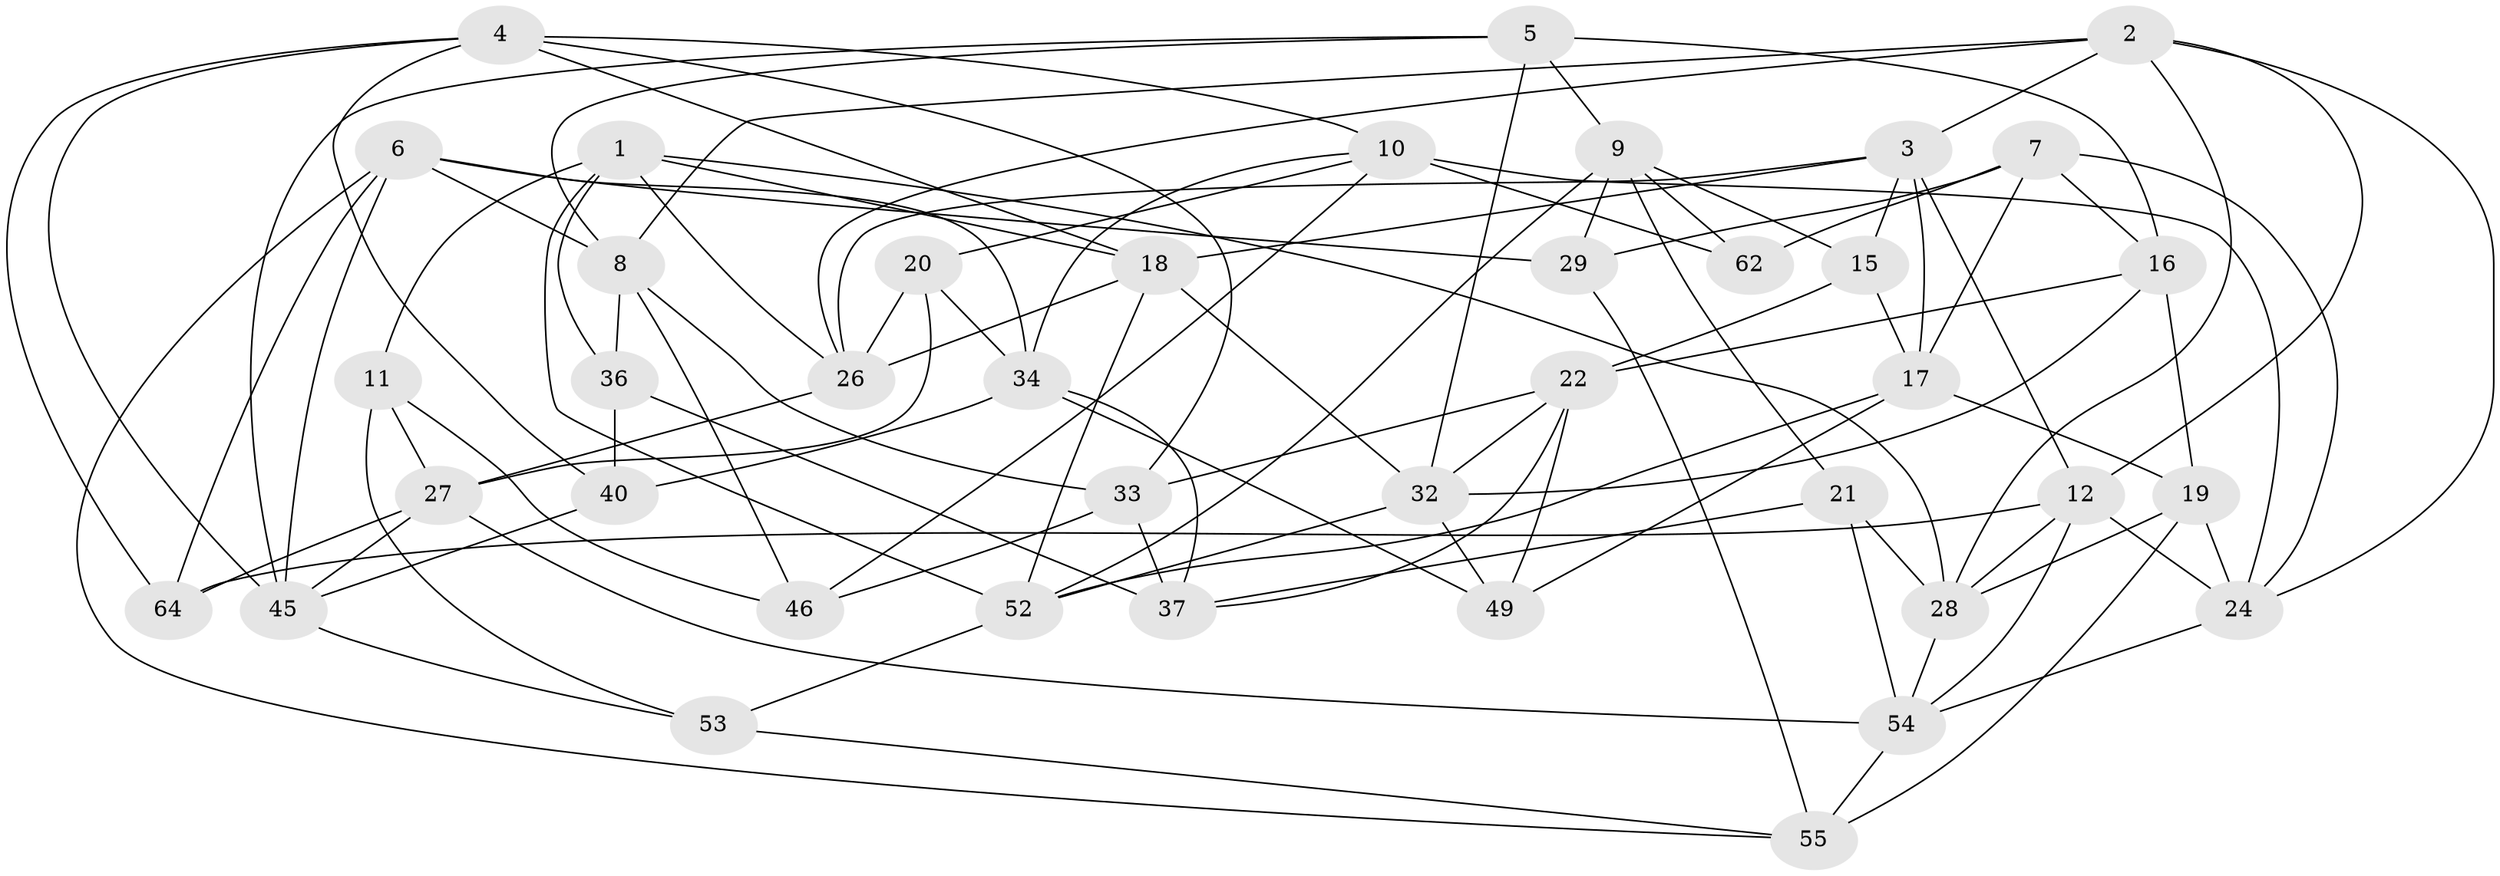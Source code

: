 // Generated by graph-tools (version 1.1) at 2025/24/03/03/25 07:24:30]
// undirected, 40 vertices, 104 edges
graph export_dot {
graph [start="1"]
  node [color=gray90,style=filled];
  1 [super="+13"];
  2 [super="+44"];
  3 [super="+41"];
  4 [super="+14"];
  5 [super="+48"];
  6 [super="+65"];
  7 [super="+31"];
  8 [super="+67"];
  9 [super="+63"];
  10 [super="+38"];
  11;
  12 [super="+42"];
  15;
  16 [super="+23"];
  17 [super="+25"];
  18 [super="+30"];
  19 [super="+35"];
  20;
  21;
  22 [super="+39"];
  24 [super="+60"];
  26 [super="+47"];
  27 [super="+56"];
  28 [super="+50"];
  29;
  32 [super="+66"];
  33 [super="+51"];
  34 [super="+57"];
  36;
  37 [super="+43"];
  40;
  45 [super="+61"];
  46;
  49;
  52 [super="+58"];
  53;
  54 [super="+68"];
  55 [super="+59"];
  62;
  64;
  1 -- 11;
  1 -- 18;
  1 -- 36;
  1 -- 28;
  1 -- 52;
  1 -- 26;
  2 -- 26;
  2 -- 24;
  2 -- 28;
  2 -- 8;
  2 -- 12;
  2 -- 3;
  3 -- 12;
  3 -- 26;
  3 -- 18;
  3 -- 17;
  3 -- 15;
  4 -- 64;
  4 -- 45;
  4 -- 40;
  4 -- 18;
  4 -- 10;
  4 -- 33;
  5 -- 16 [weight=2];
  5 -- 8;
  5 -- 32;
  5 -- 9;
  5 -- 45;
  6 -- 45;
  6 -- 29;
  6 -- 8;
  6 -- 64;
  6 -- 34;
  6 -- 55;
  7 -- 17;
  7 -- 16;
  7 -- 62 [weight=2];
  7 -- 24;
  7 -- 29;
  8 -- 33;
  8 -- 36;
  8 -- 46;
  9 -- 52;
  9 -- 29;
  9 -- 21;
  9 -- 62;
  9 -- 15;
  10 -- 20;
  10 -- 34;
  10 -- 24;
  10 -- 46;
  10 -- 62;
  11 -- 53;
  11 -- 46;
  11 -- 27;
  12 -- 64;
  12 -- 54;
  12 -- 28;
  12 -- 24;
  15 -- 22;
  15 -- 17;
  16 -- 32;
  16 -- 19;
  16 -- 22;
  17 -- 19;
  17 -- 52;
  17 -- 49;
  18 -- 26;
  18 -- 32;
  18 -- 52;
  19 -- 28;
  19 -- 55 [weight=2];
  19 -- 24;
  20 -- 27;
  20 -- 26;
  20 -- 34;
  21 -- 28;
  21 -- 54;
  21 -- 37;
  22 -- 32;
  22 -- 49;
  22 -- 37;
  22 -- 33;
  24 -- 54;
  26 -- 27;
  27 -- 64;
  27 -- 45;
  27 -- 54;
  28 -- 54;
  29 -- 55;
  32 -- 52;
  32 -- 49;
  33 -- 37 [weight=2];
  33 -- 46;
  34 -- 49;
  34 -- 40;
  34 -- 37;
  36 -- 40;
  36 -- 37;
  40 -- 45;
  45 -- 53;
  52 -- 53;
  53 -- 55;
  54 -- 55;
}
